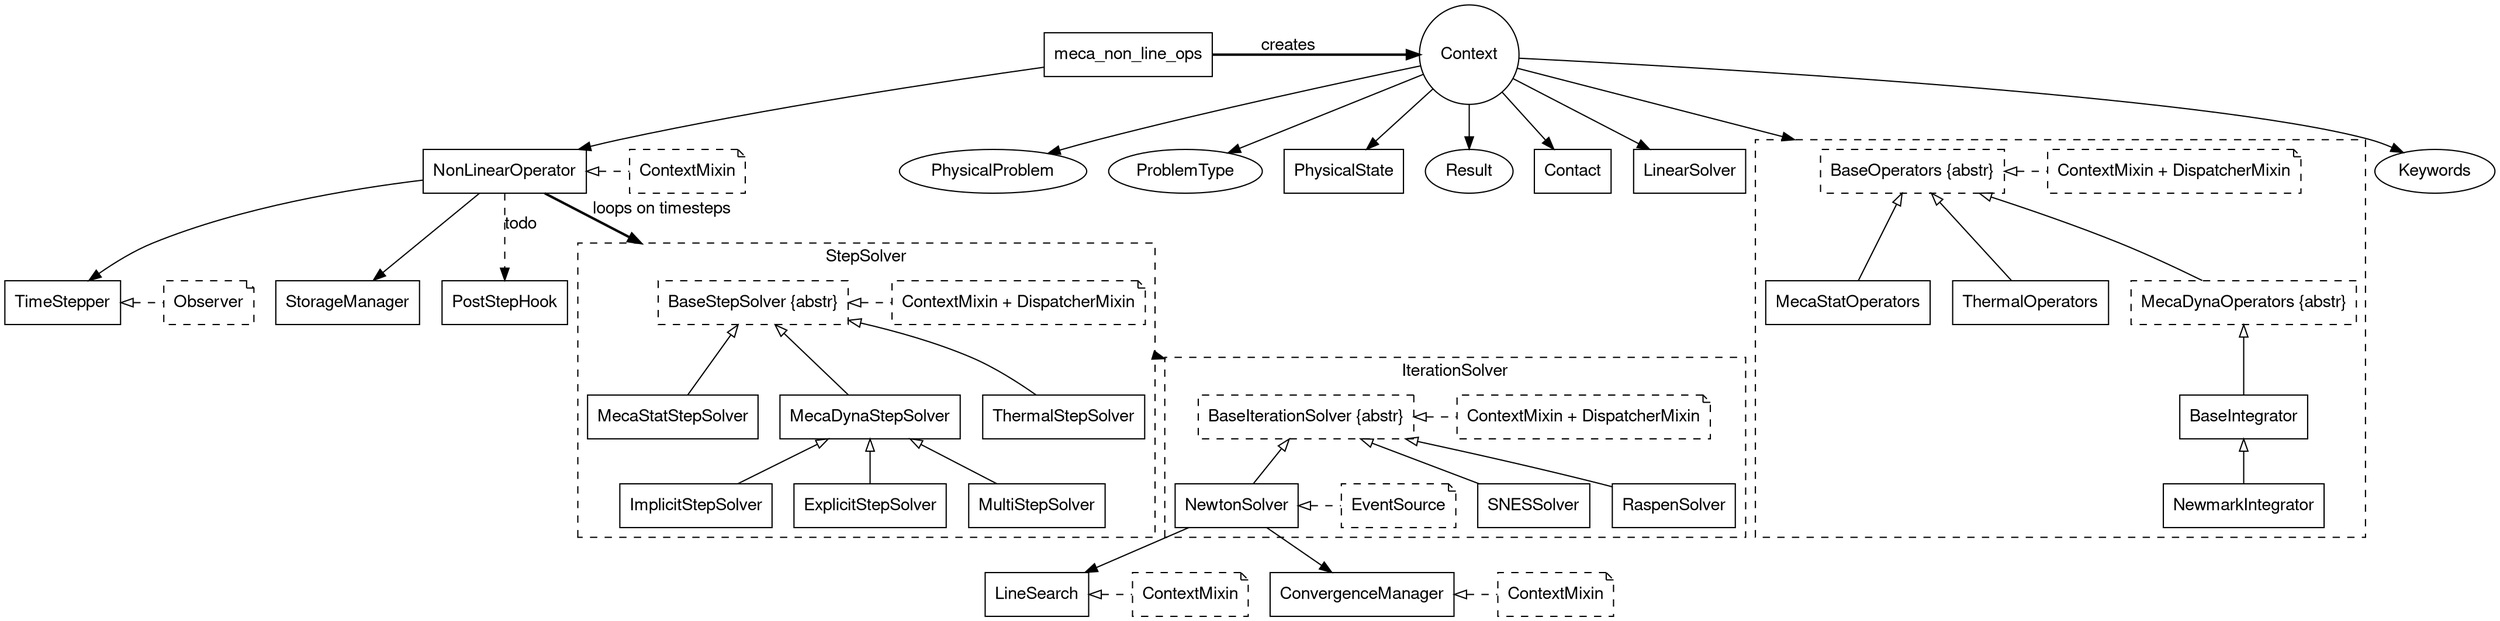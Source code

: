 digraph MNL {
    compound = "true";
    // global+several pointers: circle
    // mixin: note, dashed
    // abstract: ' {abstr}', dashed
    labelloc = "t";
    // rankdir = "LR";
    fontname = "Helvetica,Arial,sans-serif";
    node [fontname = "Helvetica,Arial,sans-serif"; shape = "box";];
    edge [fontname = "Helvetica,Arial,sans-serif";];
    
    subgraph bases {
        keywords [label = "Keywords";shape = "ellipse";];
        problem [label = "PhysicalProblem";shape = "ellipse";];
        type [label = "ProblemType";shape = "ellipse";];
        state [label = "PhysicalState";];
        result [label = "Result";shape = "ellipse";];
        contact [label = "Contact";];
        linsolv [label = "LinearSolver";];
        context [label = "Context";shape = "circle";];
        
        context -> problem;
        context -> type;
        context -> keywords;
        context -> state;
        context -> result;
        context -> operators [lhead = cluster_operators;];
        context -> contact;
        context -> linsolv;
    }
    
    mnl [label = "meca_non_line_ops";];
    subgraph {
        rank = "same";
        nl_operator [label = "NonLinearOperator";];
        mixin_pb [label = "ContextMixin";style = "dashed";shape = "note";];
        nl_operator -> mixin_pb [dir = "back"; style = "dashed"; arrowtail = "empty";];
    }
    timestepper [label = "TimeStepper";];
    storage [label = "StorageManager";];
    hook [label = "PostStepHook";];
    
    observ [label = "Observer";style = "dashed";shape = "note";];
    
    subgraph cluster_operators {
        subgraph {
            rank = "same";
            operators [label = "BaseOperators {abstr}";style = "dashed";];
            mixin_oper [label = "ContextMixin + DispatcherMixin";style = "dashed";shape = "note";];
            operators -> mixin_oper [dir = "back"; style = "dashed"; arrowtail = "empty";];
        }
        style = "dashed";
        subgraph {
            rank = "same";
            statopers [label = "MecaStatOperators";];
            theropers [label = "ThermalOperators";];
            dynopers [label = "MecaDynaOperators {abstr}";style = "dashed";];
        }
        integr [label = BaseIntegrator;];
        newmark [label = NewmarkIntegrator;];
        
        // subclasses
        operators -> statopers [dir = "back"; arrowtail = "empty";];
        operators -> dynopers [dir = "back"; arrowtail = "empty";];
        operators -> theropers [dir = "back"; arrowtail = "empty";];
        
        dynopers -> integr [dir = "back"; arrowtail = "empty";];
        integr -> newmark [dir = "back"; arrowtail = "empty";];
    }
    
    subgraph cluster_stepsolv {
        label = "StepSolver";
        style = "dashed";
        subgraph {
            rank = "same";
            mecastat [label = "MecaStatStepSolver";];
            mecadyn [label = "MecaDynaStepSolver";];
            ther [label = "ThermalStepSolver";];
        }
        subgraph {
            rank = "same";
            stepsolv [label = "BaseStepSolver {abstr}";style = "dashed";];
            mixin_step [label = "ContextMixin + DispatcherMixin";style = "dashed";shape = "note";];
            stepsolv -> mixin_step [dir = "back"; style = "dashed"; arrowtail = "empty";];
        }
        // subclasses
        stepsolv -> mecastat [dir = "back"; arrowtail = "empty";];
        stepsolv -> mecadyn [dir = "back"; arrowtail = "empty";];
        stepsolv -> ther [dir = "back"; arrowtail = "empty";];
        
        implicit [label = "ImplicitStepSolver";];
        explicit [label = "ExplicitStepSolver";];
        multi [label = "MultiStepSolver";];
        
        // subclasses
        mecadyn -> implicit [dir = "back"; arrowtail = "empty";];
        mecadyn -> explicit [dir = "back"; arrowtail = "empty";];
        mecadyn -> multi [dir = "back"; arrowtail = "empty";];
    }
    
    subgraph cluster_iter_solv {
        label = IterationSolver;
        style = "dashed";
        subgraph {
            rank = "same";
            iter_solver [label = "BaseIterationSolver {abstr}";style = "dashed";];
            mixin_iter [label = "ContextMixin + DispatcherMixin";style = "dashed";shape = "note";];
            iter_solver -> mixin_iter [dir = "back"; style = "dashed"; arrowtail = "empty";];
        }
        // [style = invis]
        subgraph {
            rank = "same";
            newton [label = "NewtonSolver";];
            event [label = "EventSource";style = "dashed";shape = "note";];
            newton -> event [dir = "back"; style = "dashed"; arrowtail = "empty";];
        }
        snes [label = "SNESSolver";];
        raspen [label = "RaspenSolver";];
        
        iter_solver -> newton [dir = "back"; arrowtail = "empty";];
        iter_solver -> snes [dir = "back"; arrowtail = "empty";];
        iter_solver -> raspen [dir = "back"; arrowtail = "empty";];
    }
    
    mnl -> nl_operator;
    subgraph {
        rank = "same";
        mnl -> context [xlabel = "creates"; style = "bold";];
    }
    nl_operator -> timestepper;
    nl_operator -> storage;
    nl_operator -> stepsolv [xlabel = "loops on timesteps"; lhead = cluster_stepsolv; style = "bold";];
    nl_operator -> hook [label = "todo"; style = "dashed";];
    
    stepsolv -> iter_solver [ltail = cluster_stepsolv; lhead = cluster_iter_solv;];
    
    newton -> linesearch;
    newton -> conv_manager;
    
    subgraph {
        rank = "same";
        linesearch [label = "LineSearch";];
        mixin_line [label = "ContextMixin";style = "dashed";shape = "note";];
        linesearch -> mixin_line [dir = "back"; style = "dashed"; arrowtail = "empty";];
    }
    
    subgraph {
        rank = "same";
        conv_manager [label = "ConvergenceManager";];
        mixin_conv [label = "ContextMixin";style = "dashed";shape = "note";];
        conv_manager -> mixin_conv [dir = "back"; style = "dashed"; arrowtail = "empty";];
    }
    
    subgraph {
        rank = "same";
        timestepper -> observ [dir = "back"; style = "dashed"; arrowtail = "empty";];
    }
    // placement
    // timestepper -> stepsolv [style = "invis";];
}
